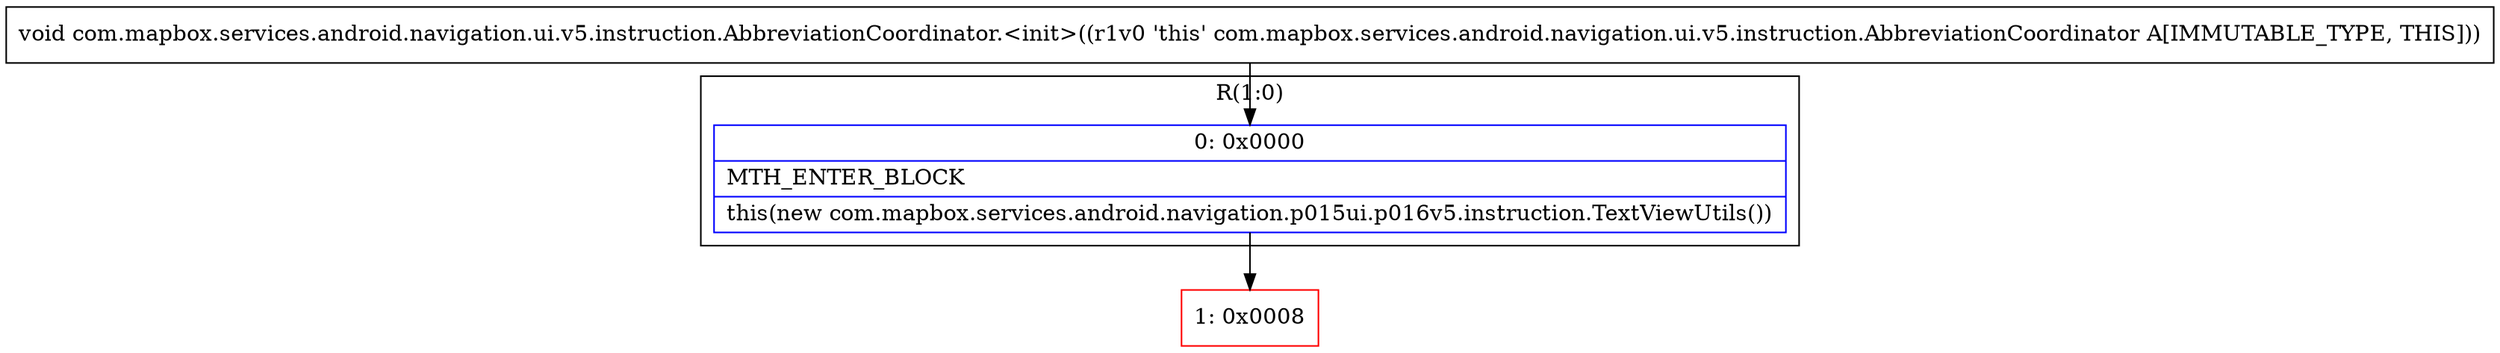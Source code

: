 digraph "CFG forcom.mapbox.services.android.navigation.ui.v5.instruction.AbbreviationCoordinator.\<init\>()V" {
subgraph cluster_Region_321081267 {
label = "R(1:0)";
node [shape=record,color=blue];
Node_0 [shape=record,label="{0\:\ 0x0000|MTH_ENTER_BLOCK\l|this(new com.mapbox.services.android.navigation.p015ui.p016v5.instruction.TextViewUtils())\l}"];
}
Node_1 [shape=record,color=red,label="{1\:\ 0x0008}"];
MethodNode[shape=record,label="{void com.mapbox.services.android.navigation.ui.v5.instruction.AbbreviationCoordinator.\<init\>((r1v0 'this' com.mapbox.services.android.navigation.ui.v5.instruction.AbbreviationCoordinator A[IMMUTABLE_TYPE, THIS])) }"];
MethodNode -> Node_0;
Node_0 -> Node_1;
}

